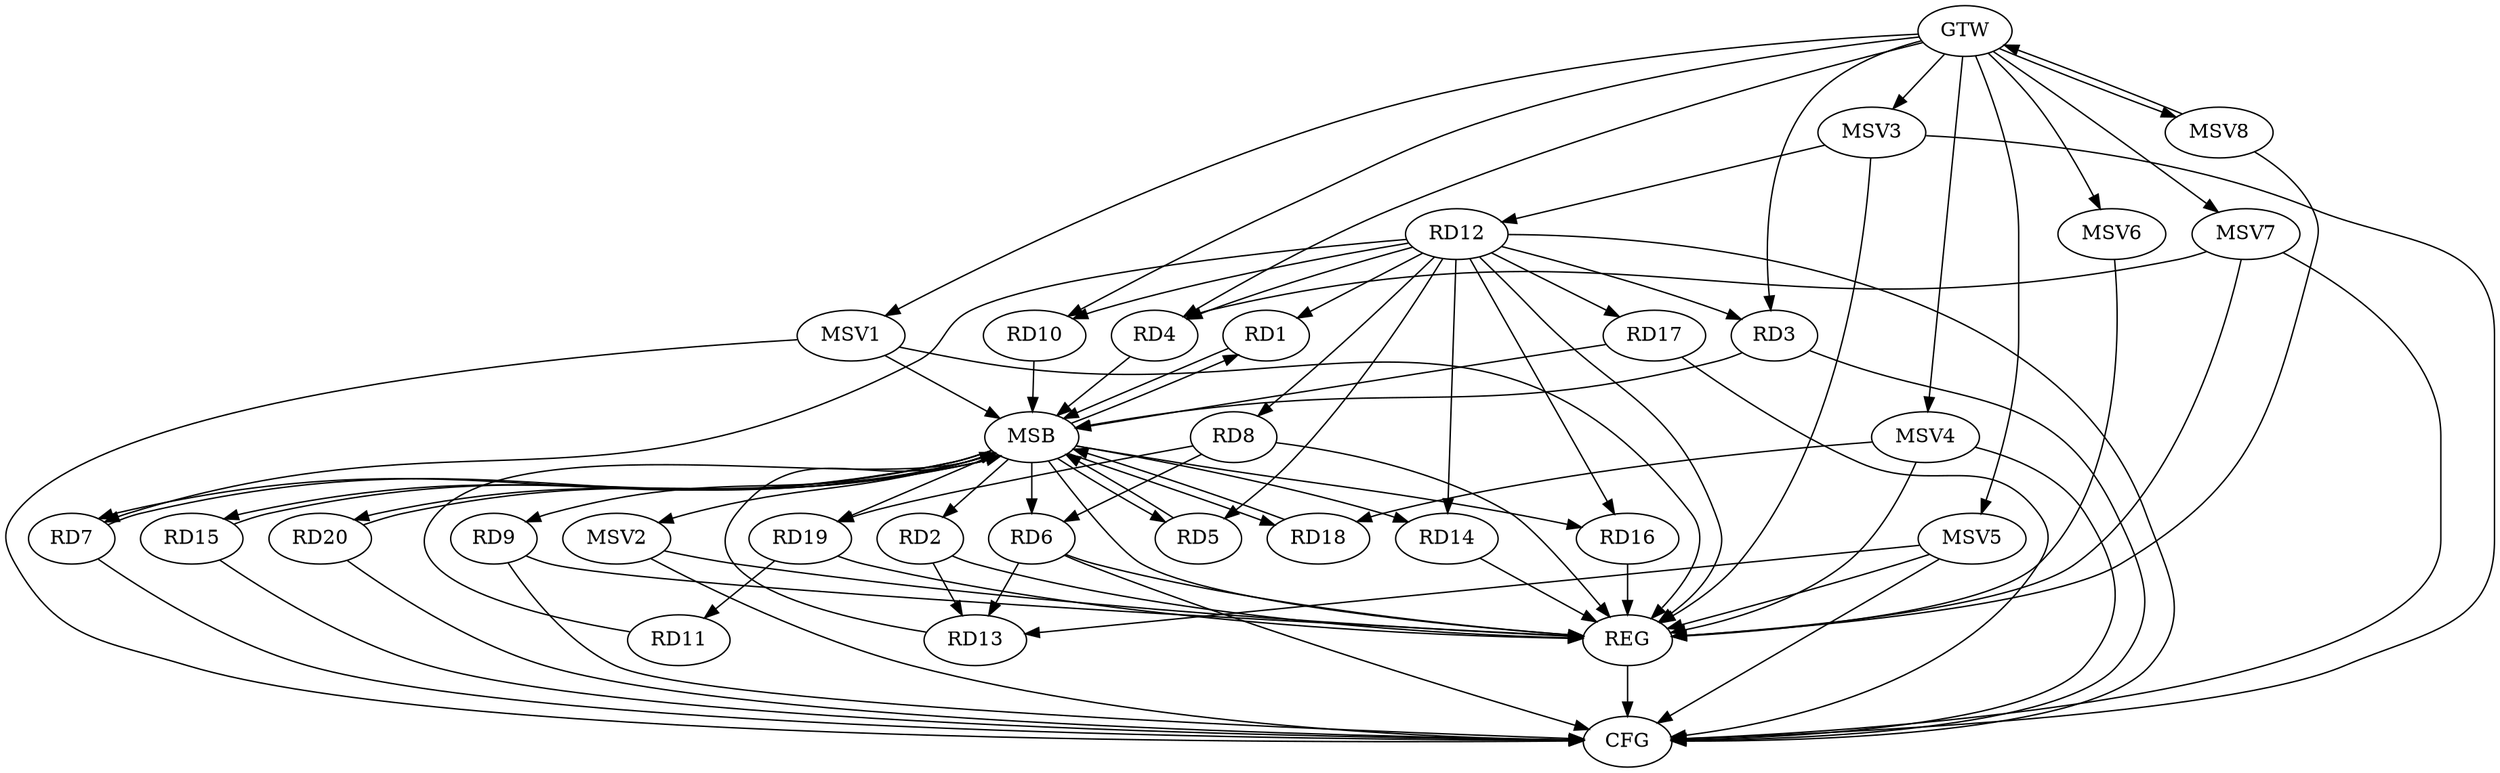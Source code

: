 strict digraph G {
  RD1 [ label="RD1" ];
  RD2 [ label="RD2" ];
  RD3 [ label="RD3" ];
  RD4 [ label="RD4" ];
  RD5 [ label="RD5" ];
  RD6 [ label="RD6" ];
  RD7 [ label="RD7" ];
  RD8 [ label="RD8" ];
  RD9 [ label="RD9" ];
  RD10 [ label="RD10" ];
  RD11 [ label="RD11" ];
  RD12 [ label="RD12" ];
  RD13 [ label="RD13" ];
  RD14 [ label="RD14" ];
  RD15 [ label="RD15" ];
  RD16 [ label="RD16" ];
  RD17 [ label="RD17" ];
  RD18 [ label="RD18" ];
  RD19 [ label="RD19" ];
  RD20 [ label="RD20" ];
  GTW [ label="GTW" ];
  REG [ label="REG" ];
  MSB [ label="MSB" ];
  CFG [ label="CFG" ];
  MSV1 [ label="MSV1" ];
  MSV2 [ label="MSV2" ];
  MSV3 [ label="MSV3" ];
  MSV4 [ label="MSV4" ];
  MSV5 [ label="MSV5" ];
  MSV6 [ label="MSV6" ];
  MSV7 [ label="MSV7" ];
  MSV8 [ label="MSV8" ];
  RD2 -> RD13;
  RD8 -> RD6;
  RD6 -> RD13;
  RD12 -> RD8;
  RD8 -> RD19;
  RD19 -> RD11;
  RD12 -> RD17;
  GTW -> RD3;
  GTW -> RD4;
  GTW -> RD10;
  RD2 -> REG;
  RD6 -> REG;
  RD8 -> REG;
  RD9 -> REG;
  RD12 -> REG;
  RD14 -> REG;
  RD16 -> REG;
  RD19 -> REG;
  RD1 -> MSB;
  MSB -> REG;
  RD3 -> MSB;
  MSB -> RD2;
  MSB -> RD7;
  MSB -> RD9;
  RD4 -> MSB;
  MSB -> RD1;
  RD5 -> MSB;
  MSB -> RD16;
  RD7 -> MSB;
  MSB -> RD14;
  RD10 -> MSB;
  MSB -> RD5;
  MSB -> RD15;
  MSB -> RD19;
  RD11 -> MSB;
  RD13 -> MSB;
  MSB -> RD20;
  RD15 -> MSB;
  MSB -> RD18;
  RD17 -> MSB;
  MSB -> RD6;
  RD18 -> MSB;
  RD20 -> MSB;
  RD7 -> CFG;
  RD20 -> CFG;
  RD3 -> CFG;
  RD6 -> CFG;
  RD9 -> CFG;
  RD12 -> CFG;
  RD15 -> CFG;
  RD17 -> CFG;
  REG -> CFG;
  RD12 -> RD5;
  RD12 -> RD3;
  RD12 -> RD16;
  RD12 -> RD7;
  RD12 -> RD1;
  RD12 -> RD10;
  RD12 -> RD4;
  RD12 -> RD14;
  MSV1 -> MSB;
  GTW -> MSV1;
  MSV1 -> REG;
  MSV1 -> CFG;
  MSB -> MSV2;
  MSV2 -> REG;
  MSV2 -> CFG;
  MSV3 -> RD12;
  GTW -> MSV3;
  MSV3 -> REG;
  MSV3 -> CFG;
  MSV4 -> RD18;
  GTW -> MSV4;
  MSV4 -> REG;
  MSV4 -> CFG;
  MSV5 -> RD13;
  GTW -> MSV5;
  MSV5 -> REG;
  MSV5 -> CFG;
  GTW -> MSV6;
  MSV6 -> REG;
  MSV7 -> RD4;
  GTW -> MSV7;
  MSV7 -> REG;
  MSV7 -> CFG;
  MSV8 -> GTW;
  GTW -> MSV8;
  MSV8 -> REG;
}
